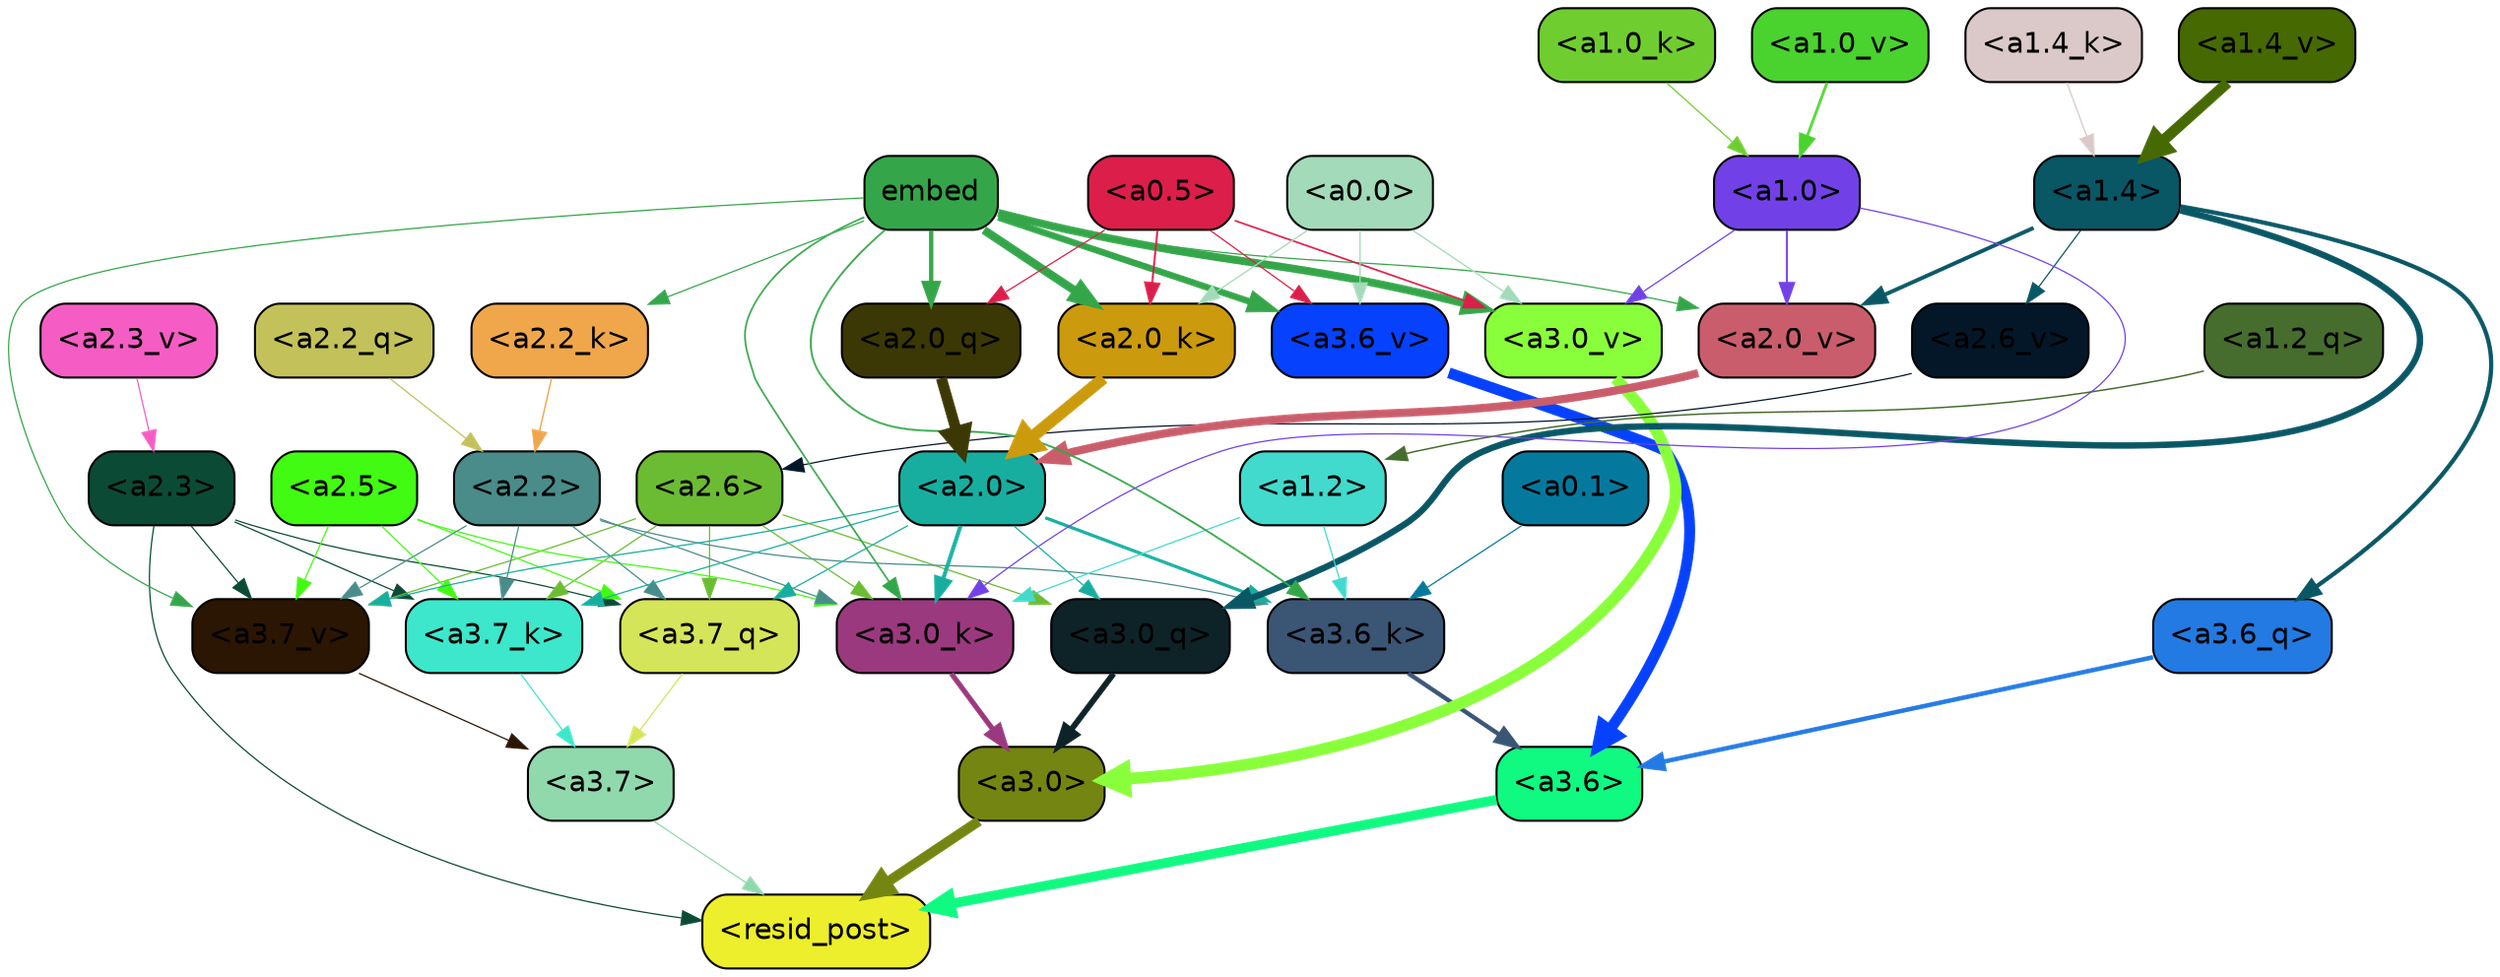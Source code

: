 strict digraph "" {
	graph [bgcolor=transparent,
		layout=dot,
		overlap=false,
		splines=true
	];
	"<a3.7>"	[color=black,
		fillcolor="#90d9ad",
		fontname=Helvetica,
		shape=box,
		style="filled, rounded"];
	"<resid_post>"	[color=black,
		fillcolor="#edee2c",
		fontname=Helvetica,
		shape=box,
		style="filled, rounded"];
	"<a3.7>" -> "<resid_post>"	[color="#90d9ad",
		penwidth=0.6];
	"<a3.6>"	[color=black,
		fillcolor="#10f981",
		fontname=Helvetica,
		shape=box,
		style="filled, rounded"];
	"<a3.6>" -> "<resid_post>"	[color="#10f981",
		penwidth=4.751592040061951];
	"<a3.0>"	[color=black,
		fillcolor="#758511",
		fontname=Helvetica,
		shape=box,
		style="filled, rounded"];
	"<a3.0>" -> "<resid_post>"	[color="#758511",
		penwidth=4.904066681861877];
	"<a2.3>"	[color=black,
		fillcolor="#0b4b36",
		fontname=Helvetica,
		shape=box,
		style="filled, rounded"];
	"<a2.3>" -> "<resid_post>"	[color="#0b4b36",
		penwidth=0.6];
	"<a3.7_q>"	[color=black,
		fillcolor="#d5e559",
		fontname=Helvetica,
		shape=box,
		style="filled, rounded"];
	"<a2.3>" -> "<a3.7_q>"	[color="#0b4b36",
		penwidth=0.6];
	"<a3.7_k>"	[color=black,
		fillcolor="#3de7cb",
		fontname=Helvetica,
		shape=box,
		style="filled, rounded"];
	"<a2.3>" -> "<a3.7_k>"	[color="#0b4b36",
		penwidth=0.6069068089127541];
	"<a3.7_v>"	[color=black,
		fillcolor="#2b1503",
		fontname=Helvetica,
		shape=box,
		style="filled, rounded"];
	"<a2.3>" -> "<a3.7_v>"	[color="#0b4b36",
		penwidth=0.6];
	"<a3.7_q>" -> "<a3.7>"	[color="#d5e559",
		penwidth=0.6];
	"<a3.6_q>"	[color=black,
		fillcolor="#237ae2",
		fontname=Helvetica,
		shape=box,
		style="filled, rounded"];
	"<a3.6_q>" -> "<a3.6>"	[color="#237ae2",
		penwidth=2.160832464694977];
	"<a3.0_q>"	[color=black,
		fillcolor="#0e2328",
		fontname=Helvetica,
		shape=box,
		style="filled, rounded"];
	"<a3.0_q>" -> "<a3.0>"	[color="#0e2328",
		penwidth=2.870753765106201];
	"<a3.7_k>" -> "<a3.7>"	[color="#3de7cb",
		penwidth=0.6];
	"<a3.6_k>"	[color=black,
		fillcolor="#3b5575",
		fontname=Helvetica,
		shape=box,
		style="filled, rounded"];
	"<a3.6_k>" -> "<a3.6>"	[color="#3b5575",
		penwidth=2.13908451795578];
	"<a3.0_k>"	[color=black,
		fillcolor="#9b397f",
		fontname=Helvetica,
		shape=box,
		style="filled, rounded"];
	"<a3.0_k>" -> "<a3.0>"	[color="#9b397f",
		penwidth=2.520303964614868];
	"<a3.7_v>" -> "<a3.7>"	[color="#2b1503",
		penwidth=0.6];
	"<a3.6_v>"	[color=black,
		fillcolor="#0642fd",
		fontname=Helvetica,
		shape=box,
		style="filled, rounded"];
	"<a3.6_v>" -> "<a3.6>"	[color="#0642fd",
		penwidth=5.297133803367615];
	"<a3.0_v>"	[color=black,
		fillcolor="#89ff3b",
		fontname=Helvetica,
		shape=box,
		style="filled, rounded"];
	"<a3.0_v>" -> "<a3.0>"	[color="#89ff3b",
		penwidth=5.680712580680847];
	"<a2.6>"	[color=black,
		fillcolor="#6bbc33",
		fontname=Helvetica,
		shape=box,
		style="filled, rounded"];
	"<a2.6>" -> "<a3.7_q>"	[color="#6bbc33",
		penwidth=0.6];
	"<a2.6>" -> "<a3.0_q>"	[color="#6bbc33",
		penwidth=0.6];
	"<a2.6>" -> "<a3.7_k>"	[color="#6bbc33",
		penwidth=0.6];
	"<a2.6>" -> "<a3.0_k>"	[color="#6bbc33",
		penwidth=0.6];
	"<a2.6>" -> "<a3.7_v>"	[color="#6bbc33",
		penwidth=0.6];
	"<a2.5>"	[color=black,
		fillcolor="#42fb12",
		fontname=Helvetica,
		shape=box,
		style="filled, rounded"];
	"<a2.5>" -> "<a3.7_q>"	[color="#42fb12",
		penwidth=0.6];
	"<a2.5>" -> "<a3.7_k>"	[color="#42fb12",
		penwidth=0.6];
	"<a2.5>" -> "<a3.0_k>"	[color="#42fb12",
		penwidth=0.6];
	"<a2.5>" -> "<a3.7_v>"	[color="#42fb12",
		penwidth=0.6];
	"<a2.2>"	[color=black,
		fillcolor="#498c8a",
		fontname=Helvetica,
		shape=box,
		style="filled, rounded"];
	"<a2.2>" -> "<a3.7_q>"	[color="#498c8a",
		penwidth=0.6];
	"<a2.2>" -> "<a3.7_k>"	[color="#498c8a",
		penwidth=0.6];
	"<a2.2>" -> "<a3.6_k>"	[color="#498c8a",
		penwidth=0.6];
	"<a2.2>" -> "<a3.0_k>"	[color="#498c8a",
		penwidth=0.6];
	"<a2.2>" -> "<a3.7_v>"	[color="#498c8a",
		penwidth=0.6];
	"<a2.0>"	[color=black,
		fillcolor="#17aea0",
		fontname=Helvetica,
		shape=box,
		style="filled, rounded"];
	"<a2.0>" -> "<a3.7_q>"	[color="#17aea0",
		penwidth=0.6];
	"<a2.0>" -> "<a3.0_q>"	[color="#17aea0",
		penwidth=0.6];
	"<a2.0>" -> "<a3.7_k>"	[color="#17aea0",
		penwidth=0.6];
	"<a2.0>" -> "<a3.6_k>"	[color="#17aea0",
		penwidth=1.564806342124939];
	"<a2.0>" -> "<a3.0_k>"	[color="#17aea0",
		penwidth=1.9353990852832794];
	"<a2.0>" -> "<a3.7_v>"	[color="#17aea0",
		penwidth=0.6];
	"<a1.4>"	[color=black,
		fillcolor="#095665",
		fontname=Helvetica,
		shape=box,
		style="filled, rounded"];
	"<a1.4>" -> "<a3.6_q>"	[color="#095665",
		penwidth=2.0727532356977463];
	"<a1.4>" -> "<a3.0_q>"	[color="#095665",
		penwidth=3.1279823780059814];
	"<a2.6_v>"	[color=black,
		fillcolor="#041728",
		fontname=Helvetica,
		shape=box,
		style="filled, rounded"];
	"<a1.4>" -> "<a2.6_v>"	[color="#095665",
		penwidth=0.6];
	"<a2.0_v>"	[color=black,
		fillcolor="#ca5d6b",
		fontname=Helvetica,
		shape=box,
		style="filled, rounded"];
	"<a1.4>" -> "<a2.0_v>"	[color="#095665",
		penwidth=1.9170897603034973];
	"<a1.2>"	[color=black,
		fillcolor="#41dacd",
		fontname=Helvetica,
		shape=box,
		style="filled, rounded"];
	"<a1.2>" -> "<a3.6_k>"	[color="#41dacd",
		penwidth=0.6];
	"<a1.2>" -> "<a3.0_k>"	[color="#41dacd",
		penwidth=0.6];
	"<a0.1>"	[color=black,
		fillcolor="#05799d",
		fontname=Helvetica,
		shape=box,
		style="filled, rounded"];
	"<a0.1>" -> "<a3.6_k>"	[color="#05799d",
		penwidth=0.6];
	embed	[color=black,
		fillcolor="#34a649",
		fontname=Helvetica,
		shape=box,
		style="filled, rounded"];
	embed -> "<a3.6_k>"	[color="#34a649",
		penwidth=0.8915999233722687];
	embed -> "<a3.0_k>"	[color="#34a649",
		penwidth=0.832088902592659];
	embed -> "<a3.7_v>"	[color="#34a649",
		penwidth=0.6];
	embed -> "<a3.6_v>"	[color="#34a649",
		penwidth=3.1840110421180725];
	embed -> "<a3.0_v>"	[color="#34a649",
		penwidth=3.8132747188210487];
	"<a2.0_q>"	[color=black,
		fillcolor="#3c3805",
		fontname=Helvetica,
		shape=box,
		style="filled, rounded"];
	embed -> "<a2.0_q>"	[color="#34a649",
		penwidth=2.084651827812195];
	"<a2.2_k>"	[color=black,
		fillcolor="#f0a74c",
		fontname=Helvetica,
		shape=box,
		style="filled, rounded"];
	embed -> "<a2.2_k>"	[color="#34a649",
		penwidth=0.6];
	"<a2.0_k>"	[color=black,
		fillcolor="#cc9a0d",
		fontname=Helvetica,
		shape=box,
		style="filled, rounded"];
	embed -> "<a2.0_k>"	[color="#34a649",
		penwidth=4.084526404738426];
	embed -> "<a2.0_v>"	[color="#34a649",
		penwidth=0.6];
	"<a1.0>"	[color=black,
		fillcolor="#7141e7",
		fontname=Helvetica,
		shape=box,
		style="filled, rounded"];
	"<a1.0>" -> "<a3.0_k>"	[color="#7141e7",
		penwidth=0.6];
	"<a1.0>" -> "<a3.0_v>"	[color="#7141e7",
		penwidth=0.6];
	"<a1.0>" -> "<a2.0_v>"	[color="#7141e7",
		penwidth=0.9450988052412868];
	"<a0.5>"	[color=black,
		fillcolor="#dc1e4a",
		fontname=Helvetica,
		shape=box,
		style="filled, rounded"];
	"<a0.5>" -> "<a3.6_v>"	[color="#dc1e4a",
		penwidth=0.6];
	"<a0.5>" -> "<a3.0_v>"	[color="#dc1e4a",
		penwidth=0.8331108838319778];
	"<a0.5>" -> "<a2.0_q>"	[color="#dc1e4a",
		penwidth=0.6];
	"<a0.5>" -> "<a2.0_k>"	[color="#dc1e4a",
		penwidth=0.9412797391414642];
	"<a0.0>"	[color=black,
		fillcolor="#a3dab9",
		fontname=Helvetica,
		shape=box,
		style="filled, rounded"];
	"<a0.0>" -> "<a3.6_v>"	[color="#a3dab9",
		penwidth=0.6];
	"<a0.0>" -> "<a3.0_v>"	[color="#a3dab9",
		penwidth=0.6];
	"<a0.0>" -> "<a2.0_k>"	[color="#a3dab9",
		penwidth=0.6];
	"<a2.2_q>"	[color=black,
		fillcolor="#c3c25a",
		fontname=Helvetica,
		shape=box,
		style="filled, rounded"];
	"<a2.2_q>" -> "<a2.2>"	[color="#c3c25a",
		penwidth=0.6];
	"<a2.0_q>" -> "<a2.0>"	[color="#3c3805",
		penwidth=5.29856276512146];
	"<a2.2_k>" -> "<a2.2>"	[color="#f0a74c",
		penwidth=0.6722683310508728];
	"<a2.0_k>" -> "<a2.0>"	[color="#cc9a0d",
		penwidth=5.859246134757996];
	"<a2.6_v>" -> "<a2.6>"	[color="#041728",
		penwidth=0.6];
	"<a2.3_v>"	[color=black,
		fillcolor="#f55dc4",
		fontname=Helvetica,
		shape=box,
		style="filled, rounded"];
	"<a2.3_v>" -> "<a2.3>"	[color="#f55dc4",
		penwidth=0.6];
	"<a2.0_v>" -> "<a2.0>"	[color="#ca5d6b",
		penwidth=3.9621697664260864];
	"<a1.2_q>"	[color=black,
		fillcolor="#466c2e",
		fontname=Helvetica,
		shape=box,
		style="filled, rounded"];
	"<a1.2_q>" -> "<a1.2>"	[color="#466c2e",
		penwidth=0.7185482024215162];
	"<a1.4_k>"	[color=black,
		fillcolor="#dac9c8",
		fontname=Helvetica,
		shape=box,
		style="filled, rounded"];
	"<a1.4_k>" -> "<a1.4>"	[color="#dac9c8",
		penwidth=0.6];
	"<a1.0_k>"	[color=black,
		fillcolor="#70cd30",
		fontname=Helvetica,
		shape=box,
		style="filled, rounded"];
	"<a1.0_k>" -> "<a1.0>"	[color="#70cd30",
		penwidth=0.6];
	"<a1.4_v>"	[color=black,
		fillcolor="#466902",
		fontname=Helvetica,
		shape=box,
		style="filled, rounded"];
	"<a1.4_v>" -> "<a1.4>"	[color="#466902",
		penwidth=5.280138969421387];
	"<a1.0_v>"	[color=black,
		fillcolor="#4ad22e",
		fontname=Helvetica,
		shape=box,
		style="filled, rounded"];
	"<a1.0_v>" -> "<a1.0>"	[color="#4ad22e",
		penwidth=1.318962275981903];
}

